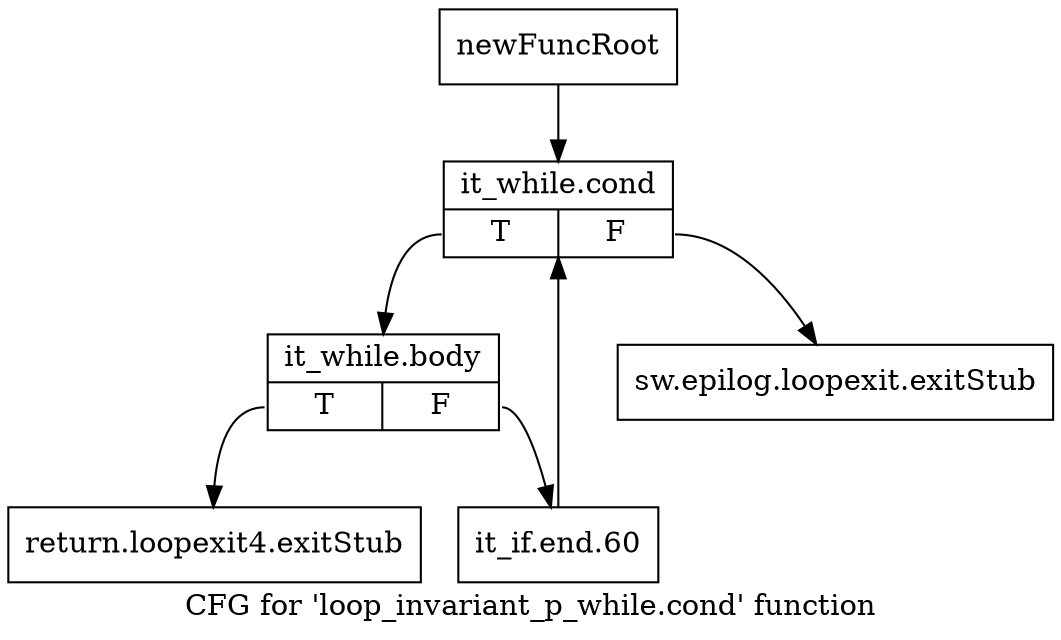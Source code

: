 digraph "CFG for 'loop_invariant_p_while.cond' function" {
	label="CFG for 'loop_invariant_p_while.cond' function";

	Node0xb4957b0 [shape=record,label="{newFuncRoot}"];
	Node0xb4957b0 -> Node0xb4958a0;
	Node0xb495800 [shape=record,label="{sw.epilog.loopexit.exitStub}"];
	Node0xb495850 [shape=record,label="{return.loopexit4.exitStub}"];
	Node0xb4958a0 [shape=record,label="{it_while.cond|{<s0>T|<s1>F}}"];
	Node0xb4958a0:s0 -> Node0xb496130;
	Node0xb4958a0:s1 -> Node0xb495800;
	Node0xb496130 [shape=record,label="{it_while.body|{<s0>T|<s1>F}}"];
	Node0xb496130:s0 -> Node0xb495850;
	Node0xb496130:s1 -> Node0xb496180;
	Node0xb496180 [shape=record,label="{it_if.end.60}"];
	Node0xb496180 -> Node0xb4958a0;
}
